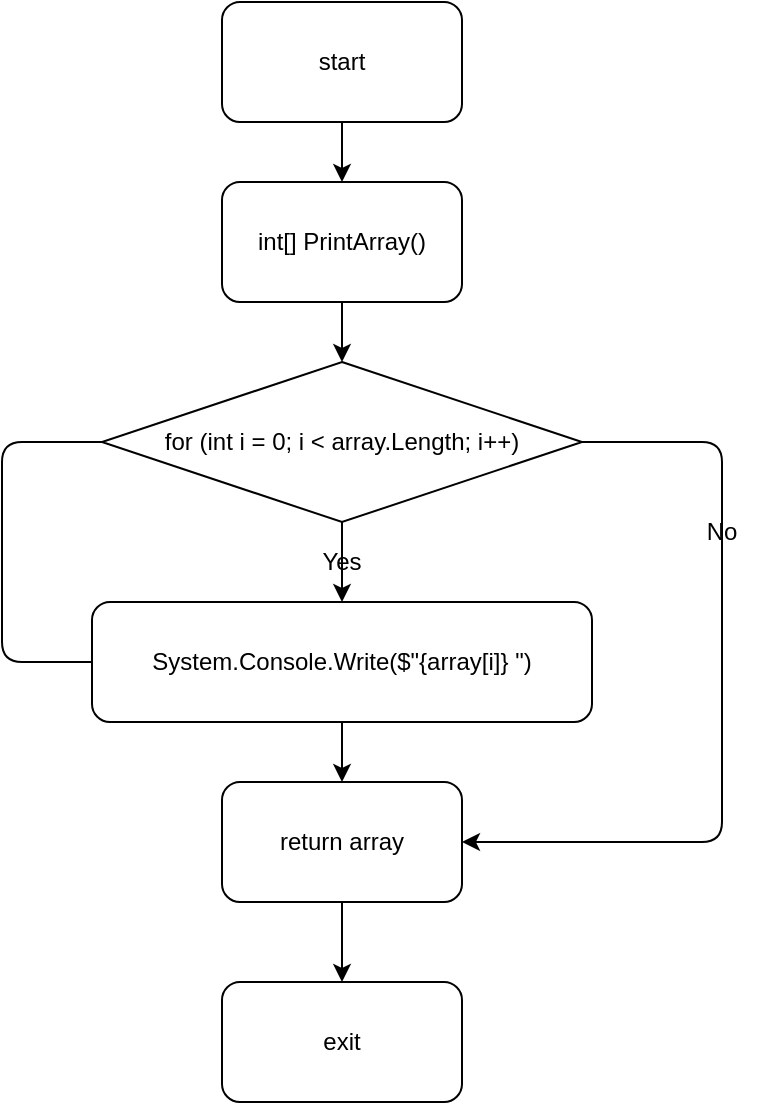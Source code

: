 <mxfile>
    <diagram id="_olAWB6mDr9XLJzefGIY" name="Page-1">
        <mxGraphModel dx="637" dy="1607" grid="1" gridSize="10" guides="1" tooltips="1" connect="1" arrows="1" fold="1" page="1" pageScale="1" pageWidth="827" pageHeight="1169" math="0" shadow="0">
            <root>
                <mxCell id="0"/>
                <mxCell id="1" parent="0"/>
                <mxCell id="13" style="edgeStyle=none;html=1;exitX=0.5;exitY=1;exitDx=0;exitDy=0;entryX=0.5;entryY=0;entryDx=0;entryDy=0;" parent="1" source="2" target="4" edge="1">
                    <mxGeometry relative="1" as="geometry"/>
                </mxCell>
                <mxCell id="2" value="start" style="rounded=1;whiteSpace=wrap;html=1;" parent="1" vertex="1">
                    <mxGeometry x="270" y="-460" width="120" height="60" as="geometry"/>
                </mxCell>
                <mxCell id="3" value="exit" style="rounded=1;whiteSpace=wrap;html=1;" parent="1" vertex="1">
                    <mxGeometry x="270" y="30" width="120" height="60" as="geometry"/>
                </mxCell>
                <mxCell id="12" style="edgeStyle=none;html=1;exitX=0.5;exitY=1;exitDx=0;exitDy=0;entryX=0.5;entryY=0;entryDx=0;entryDy=0;" parent="1" source="4" target="5" edge="1">
                    <mxGeometry relative="1" as="geometry"/>
                </mxCell>
                <mxCell id="4" value="int[] PrintArray()" style="rounded=1;whiteSpace=wrap;html=1;" parent="1" vertex="1">
                    <mxGeometry x="270" y="-370" width="120" height="60" as="geometry"/>
                </mxCell>
                <mxCell id="11" style="edgeStyle=none;html=1;exitX=0.5;exitY=1;exitDx=0;exitDy=0;entryX=0.5;entryY=0;entryDx=0;entryDy=0;" parent="1" source="5" target="6" edge="1">
                    <mxGeometry relative="1" as="geometry"/>
                </mxCell>
                <mxCell id="5" value="for (int i = 0; i &amp;lt; array.Length; i++)" style="rhombus;whiteSpace=wrap;html=1;" parent="1" vertex="1">
                    <mxGeometry x="210" y="-280" width="240" height="80" as="geometry"/>
                </mxCell>
                <mxCell id="10" style="edgeStyle=none;html=1;exitX=0.5;exitY=1;exitDx=0;exitDy=0;" parent="1" source="6" target="8" edge="1">
                    <mxGeometry relative="1" as="geometry"/>
                </mxCell>
                <mxCell id="6" value="System.Console.Write($&quot;{array[i]} &quot;)" style="rounded=1;whiteSpace=wrap;html=1;" parent="1" vertex="1">
                    <mxGeometry x="205" y="-160" width="250" height="60" as="geometry"/>
                </mxCell>
                <mxCell id="9" style="edgeStyle=none;html=1;exitX=0.5;exitY=1;exitDx=0;exitDy=0;entryX=0.5;entryY=0;entryDx=0;entryDy=0;" parent="1" source="8" target="3" edge="1">
                    <mxGeometry relative="1" as="geometry"/>
                </mxCell>
                <mxCell id="8" value="return array" style="rounded=1;whiteSpace=wrap;html=1;" parent="1" vertex="1">
                    <mxGeometry x="270" y="-70" width="120" height="60" as="geometry"/>
                </mxCell>
                <mxCell id="14" value="" style="endArrow=none;html=1;entryX=0;entryY=0.5;entryDx=0;entryDy=0;exitX=0;exitY=0.5;exitDx=0;exitDy=0;" edge="1" parent="1" source="6" target="5">
                    <mxGeometry width="50" height="50" relative="1" as="geometry">
                        <mxPoint x="120" y="-150" as="sourcePoint"/>
                        <mxPoint x="350" y="-170" as="targetPoint"/>
                        <Array as="points">
                            <mxPoint x="160" y="-130"/>
                            <mxPoint x="160" y="-240"/>
                        </Array>
                    </mxGeometry>
                </mxCell>
                <mxCell id="15" value="Yes" style="text;html=1;strokeColor=none;fillColor=none;align=center;verticalAlign=middle;whiteSpace=wrap;rounded=0;" vertex="1" parent="1">
                    <mxGeometry x="300" y="-200" width="60" height="40" as="geometry"/>
                </mxCell>
                <mxCell id="16" value="No" style="text;html=1;strokeColor=none;fillColor=none;align=center;verticalAlign=middle;whiteSpace=wrap;rounded=0;" vertex="1" parent="1">
                    <mxGeometry x="490" y="-210" width="60" height="30" as="geometry"/>
                </mxCell>
                <mxCell id="19" value="" style="endArrow=classic;html=1;exitX=1;exitY=0.5;exitDx=0;exitDy=0;entryX=1;entryY=0.5;entryDx=0;entryDy=0;" edge="1" parent="1" source="5" target="8">
                    <mxGeometry width="50" height="50" relative="1" as="geometry">
                        <mxPoint x="300" y="-120" as="sourcePoint"/>
                        <mxPoint x="350" y="-170" as="targetPoint"/>
                        <Array as="points">
                            <mxPoint x="520" y="-240"/>
                            <mxPoint x="520" y="-40"/>
                        </Array>
                    </mxGeometry>
                </mxCell>
            </root>
        </mxGraphModel>
    </diagram>
</mxfile>